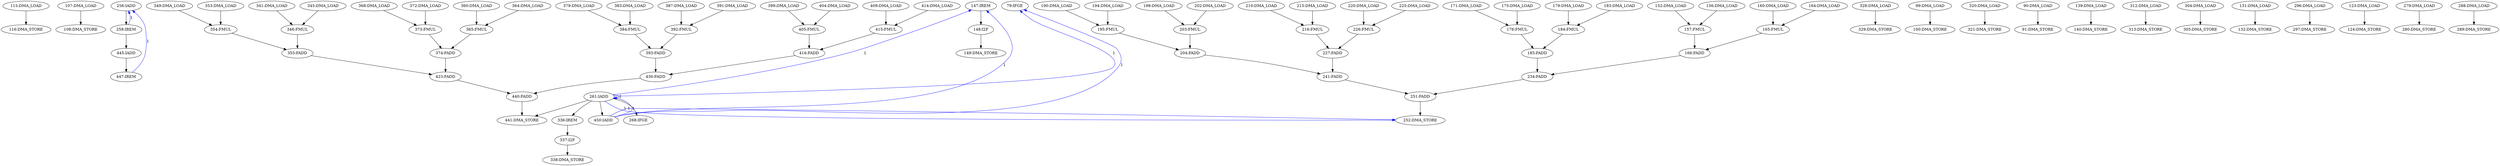 digraph depgraph {
n0 [label="116:DMA_STORE"];
n1 [label="115:DMA_LOAD"];
n1 -> n0;
n2 [label="108:DMA_STORE"];
n3 [label="107:DMA_LOAD"];
n3 -> n2;
n4 [label="258:IREM"];
n5 [label="256:IADD"];
n5 -> n4;
n6 [label="165:FMUL"];
n7 [label="160:DMA_LOAD"];
n7 -> n6;
n8 [label="164:DMA_LOAD"];
n8 -> n6;
n9 [label="336:IREM"];
n10 [label="261:IADD"];
n10 -> n9;
n11 [label="393:FADD"];
n12 [label="384:FMUL"];
n12 -> n11;
n13 [label="392:FMUL"];
n13 -> n11;
n14 [label="416:FADD"];
n15 [label="405:FMUL"];
n15 -> n14;
n16 [label="415:FMUL"];
n16 -> n14;
n17 [label="157:FMUL"];
n18 [label="152:DMA_LOAD"];
n18 -> n17;
n19 [label="156:DMA_LOAD"];
n19 -> n17;
n20 [label="441:DMA_STORE"];
n10 -> n20;
n21 [label="440:FADD"];
n21 -> n20;
n22 [label="447:IREM"];
n23 [label="445:IADD"];
n23 -> n22;
n24 [label="373:FMUL"];
n25 [label="368:DMA_LOAD"];
n25 -> n24;
n26 [label="372:DMA_LOAD"];
n26 -> n24;
n27 [label="149:DMA_STORE"];
n28 [label="148:I2F"];
n28 -> n27;
n29 [label="216:FMUL"];
n30 [label="210:DMA_LOAD"];
n30 -> n29;
n31 [label="215:DMA_LOAD"];
n31 -> n29;
n4 -> n23;
n32 [label="329:DMA_STORE"];
n33 [label="328:DMA_LOAD"];
n33 -> n32;
n34 [label="337:I2F"];
n9 -> n34;
n35 [label="100:DMA_STORE"];
n36 [label="99:DMA_LOAD"];
n36 -> n35;
n37 [label="423:FADD"];
n38 [label="355:FADD"];
n38 -> n37;
n39 [label="374:FADD"];
n39 -> n37;
n40 [label="252:DMA_STORE"];
n41 [label="251:FADD"];
n41 -> n40;
n42 [label="354:FMUL"];
n43 [label="349:DMA_LOAD"];
n43 -> n42;
n44 [label="353:DMA_LOAD"];
n44 -> n42;
n45 [label="321:DMA_STORE"];
n46 [label="320:DMA_LOAD"];
n46 -> n45;
n47 [label="346:FMUL"];
n48 [label="341:DMA_LOAD"];
n48 -> n47;
n49 [label="345:DMA_LOAD"];
n49 -> n47;
n50 [label="91:DMA_STORE"];
n51 [label="90:DMA_LOAD"];
n51 -> n50;
n52 [label="399:DMA_LOAD"];
n52 -> n15;
n53 [label="404:DMA_LOAD"];
n53 -> n15;
n54 [label="185:FADD"];
n55 [label="176:FMUL"];
n55 -> n54;
n56 [label="184:FMUL"];
n56 -> n54;
n57 [label="147:IREM"];
n57 -> n28;
n58 [label="450:IADD"];
n10 -> n58;
n59 [label="140:DMA_STORE"];
n60 [label="139:DMA_LOAD"];
n60 -> n59;
n61 [label="387:DMA_LOAD"];
n61 -> n13;
n62 [label="391:DMA_LOAD"];
n62 -> n13;
n63 [label="241:FADD"];
n64 [label="204:FADD"];
n64 -> n63;
n65 [label="227:FADD"];
n65 -> n63;
n66 [label="313:DMA_STORE"];
n67 [label="312:DMA_LOAD"];
n67 -> n66;
n68 [label="171:DMA_LOAD"];
n68 -> n55;
n69 [label="175:DMA_LOAD"];
n69 -> n55;
n70 [label="226:FMUL"];
n71 [label="220:DMA_LOAD"];
n71 -> n70;
n72 [label="225:DMA_LOAD"];
n72 -> n70;
n73 [label="305:DMA_STORE"];
n74 [label="304:DMA_LOAD"];
n74 -> n73;
n75 [label="430:FADD"];
n11 -> n75;
n14 -> n75;
n76 [label="195:FMUL"];
n76 -> n64;
n77 [label="203:FMUL"];
n77 -> n64;
n78 [label="365:FMUL"];
n79 [label="360:DMA_LOAD"];
n79 -> n78;
n80 [label="364:DMA_LOAD"];
n80 -> n78;
n81 [label="132:DMA_STORE"];
n82 [label="131:DMA_LOAD"];
n82 -> n81;
n83 [label="297:DMA_STORE"];
n84 [label="296:DMA_LOAD"];
n84 -> n83;
n47 -> n38;
n42 -> n38;
n85 [label="338:DMA_STORE"];
n34 -> n85;
n86 [label="166:FADD"];
n17 -> n86;
n6 -> n86;
n87 [label="198:DMA_LOAD"];
n87 -> n77;
n88 [label="202:DMA_LOAD"];
n88 -> n77;
n89 [label="409:DMA_LOAD"];
n89 -> n16;
n90 [label="414:DMA_LOAD"];
n90 -> n16;
n91 [label="124:DMA_STORE"];
n92 [label="123:DMA_LOAD"];
n92 -> n91;
n29 -> n65;
n70 -> n65;
n37 -> n21;
n75 -> n21;
n93 [label="280:DMA_STORE"];
n94 [label="279:DMA_LOAD"];
n94 -> n93;
n95 [label="234:FADD"];
n86 -> n95;
n54 -> n95;
n78 -> n39;
n24 -> n39;
n96 [label="379:DMA_LOAD"];
n96 -> n12;
n97 [label="383:DMA_LOAD"];
n97 -> n12;
n98 [label="179:DMA_LOAD"];
n98 -> n56;
n99 [label="183:DMA_LOAD"];
n99 -> n56;
n100 [label="190:DMA_LOAD"];
n100 -> n76;
n101 [label="194:DMA_LOAD"];
n101 -> n76;
n102 [label="268:IFGE"];
n10 -> n102;
n103 [label="289:DMA_STORE"];
n104 [label="288:DMA_LOAD"];
n104 -> n103;
n95 -> n41;
n63 -> n41;
n22 -> n5 [constraint=false,color=blue,label="1"];
n4 -> n5 [constraint=false,color=blue,label="1"];
n58 -> n10 [constraint=false,color=blue,label="1"];
n105 [label="79:IFGE"];
n58 -> n105 [constraint=false,color=blue,label="1"];
n58 -> n57 [constraint=false,color=blue,label="1"];
n58 -> n40 [constraint=false,color=blue,label="1"];
n10 -> n10 [constraint=false,color=blue,label="1"];
n10 -> n105 [constraint=false,color=blue,label="1"];
n10 -> n57 [constraint=false,color=blue,label="1"];
n10 -> n40 [constraint=false,color=blue,label="1"];
}